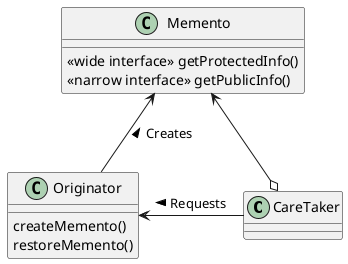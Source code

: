 @startuml

class CareTaker {

}

class Originator {
	createMemento()
	restoreMemento()
}

class Memento {
	<<wide interface>> getProtectedInfo()
	<<narrow interface>> getPublicInfo()
}

Originator <-right- CareTaker : < Requests
Memento <-down- Originator : < Creates
Memento <-down-o CareTaker

@enduml